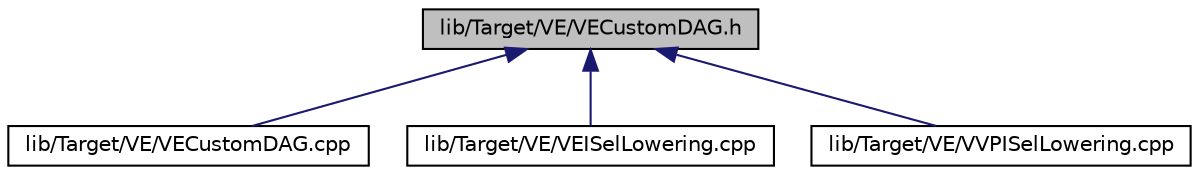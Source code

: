 digraph "lib/Target/VE/VECustomDAG.h"
{
 // LATEX_PDF_SIZE
  bgcolor="transparent";
  edge [fontname="Helvetica",fontsize="10",labelfontname="Helvetica",labelfontsize="10"];
  node [fontname="Helvetica",fontsize="10",shape=record];
  Node1 [label="lib/Target/VE/VECustomDAG.h",height=0.2,width=0.4,color="black", fillcolor="grey75", style="filled", fontcolor="black",tooltip=" "];
  Node1 -> Node2 [dir="back",color="midnightblue",fontsize="10",style="solid",fontname="Helvetica"];
  Node2 [label="lib/Target/VE/VECustomDAG.cpp",height=0.2,width=0.4,color="black",URL="$VECustomDAG_8cpp.html",tooltip=" "];
  Node1 -> Node3 [dir="back",color="midnightblue",fontsize="10",style="solid",fontname="Helvetica"];
  Node3 [label="lib/Target/VE/VEISelLowering.cpp",height=0.2,width=0.4,color="black",URL="$VEISelLowering_8cpp.html",tooltip=" "];
  Node1 -> Node4 [dir="back",color="midnightblue",fontsize="10",style="solid",fontname="Helvetica"];
  Node4 [label="lib/Target/VE/VVPISelLowering.cpp",height=0.2,width=0.4,color="black",URL="$VVPISelLowering_8cpp.html",tooltip=" "];
}
